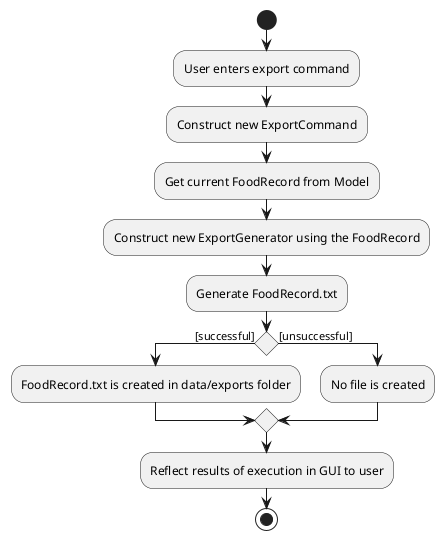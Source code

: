 @startuml

start
:User enters export command;
:Construct new ExportCommand;
:Get current FoodRecord from Model;
:Construct new ExportGenerator using the FoodRecord;
:Generate FoodRecord.txt;

if() then ([successful])
:FoodRecord.txt is created in data/exports folder;

else([unsuccessful])
:No file is created;
endif

:Reflect results of execution in GUI to user;
stop

@enduml
